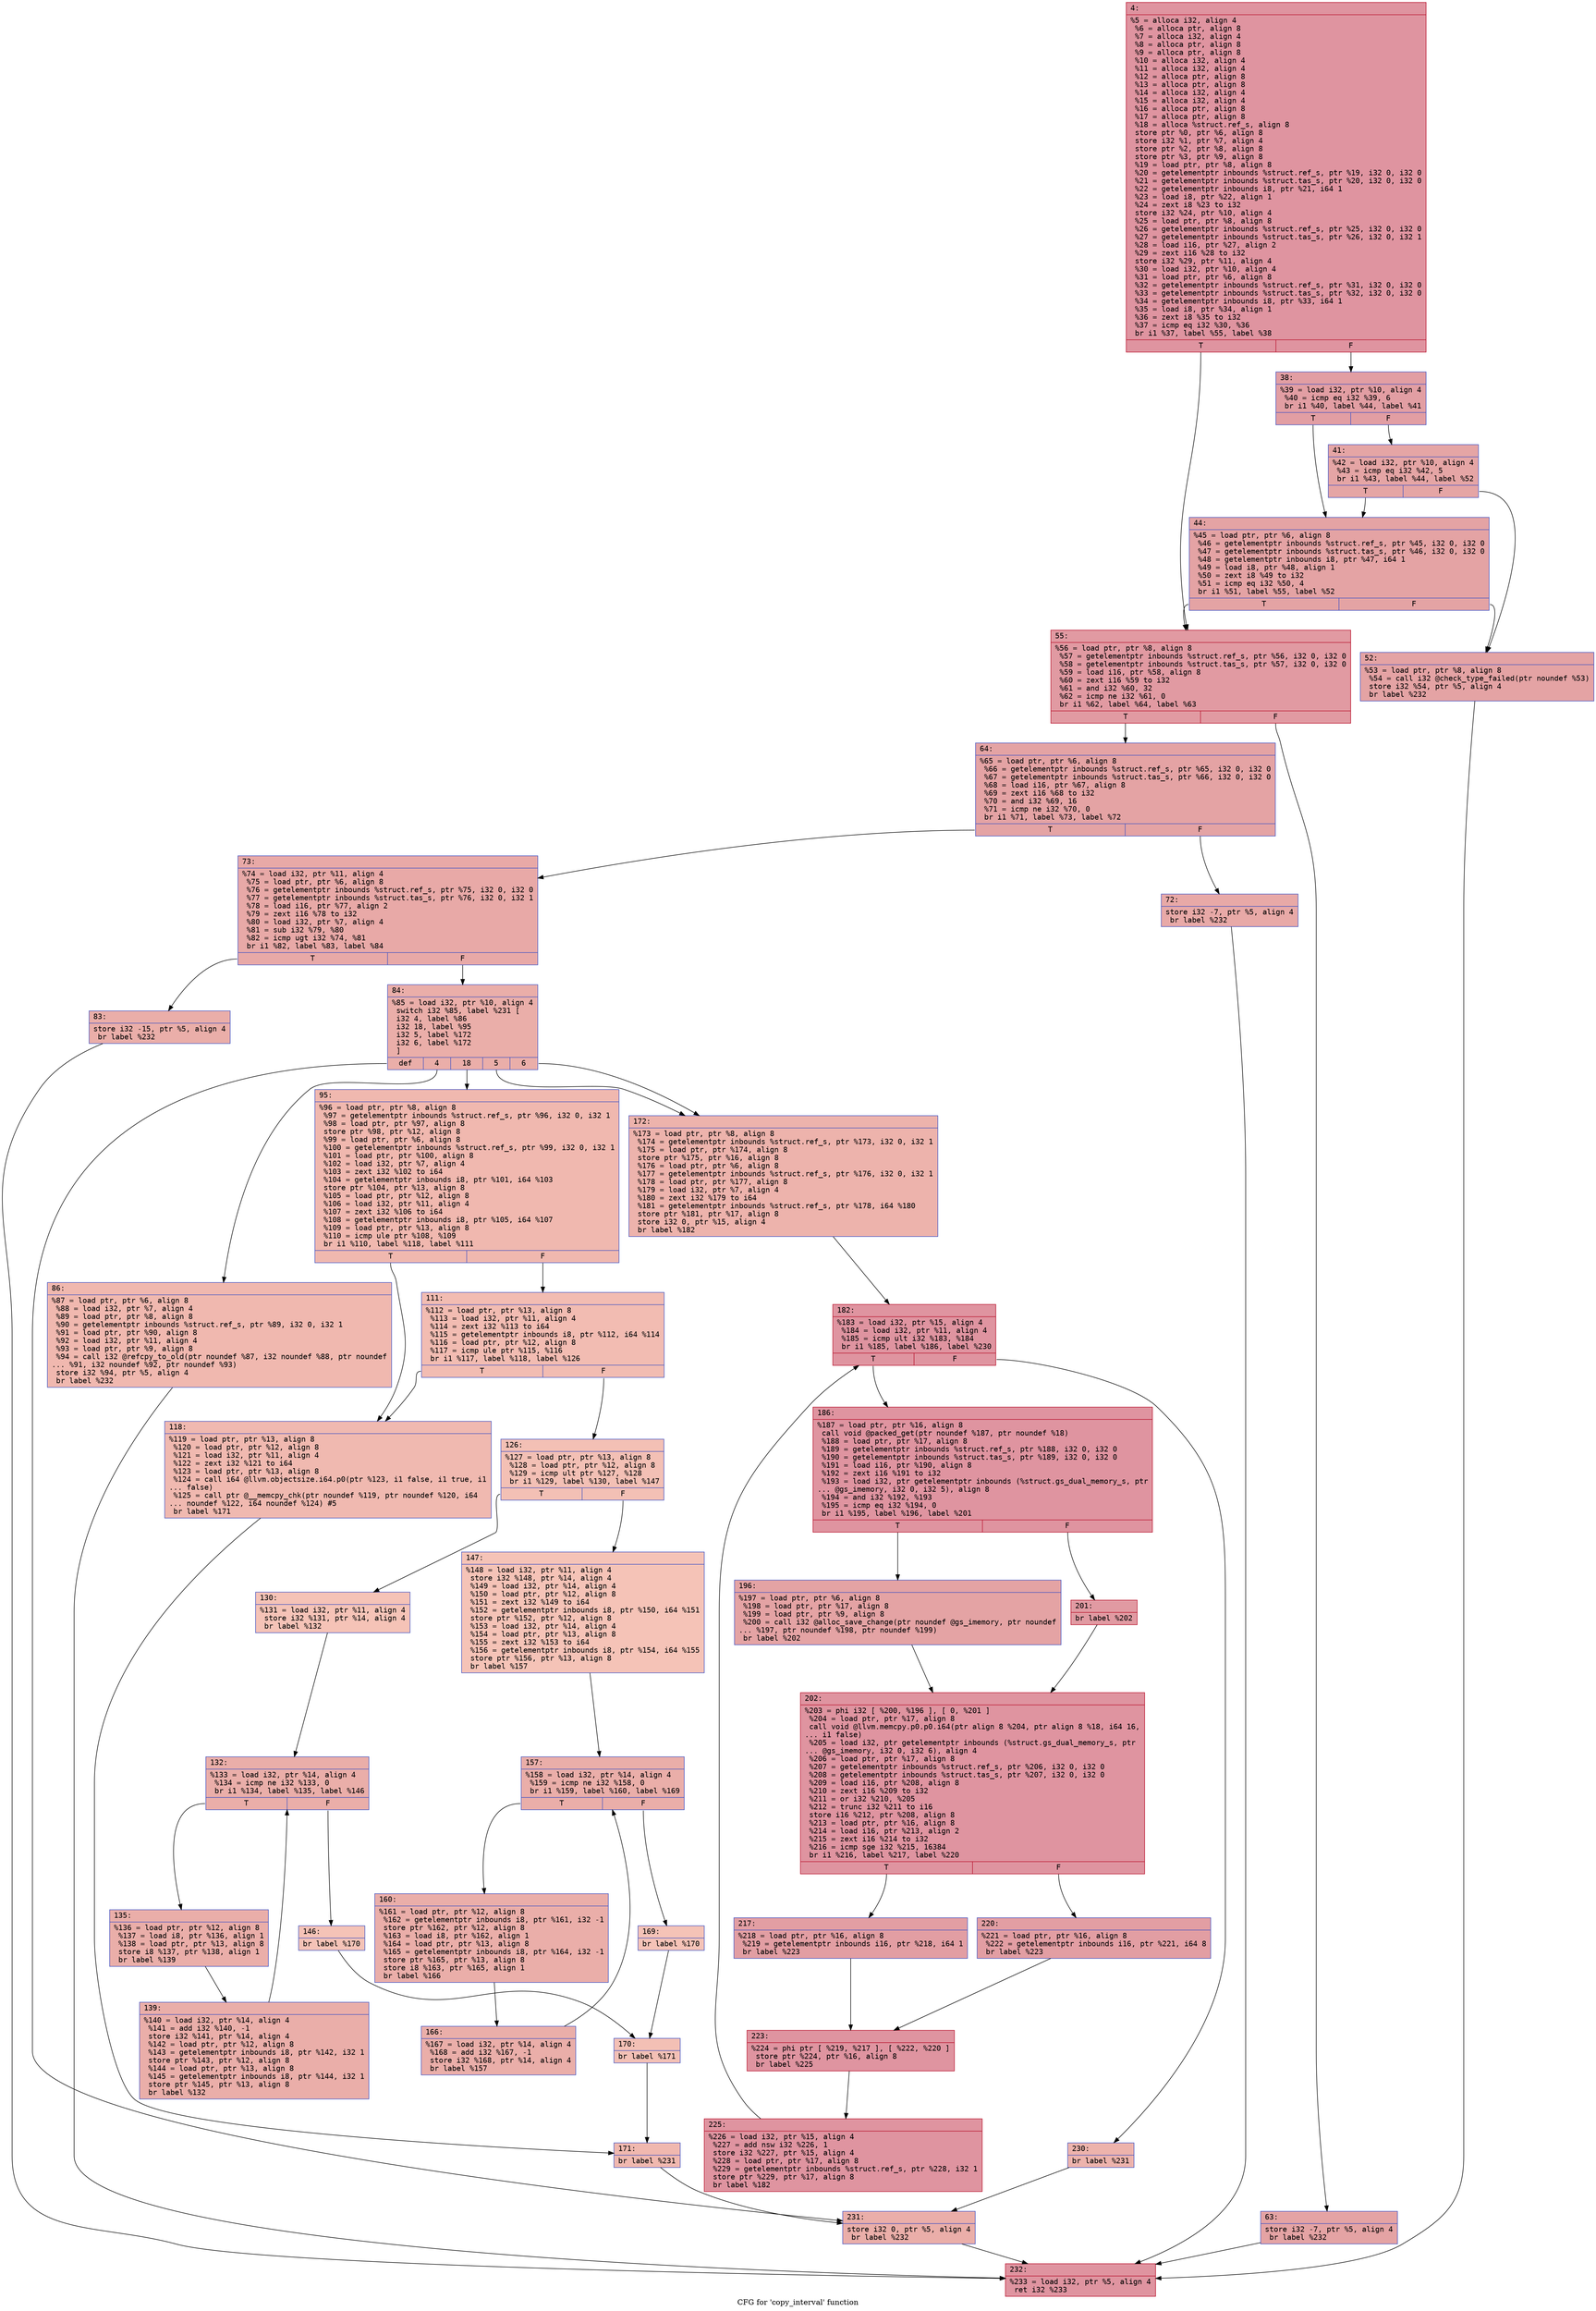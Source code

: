 digraph "CFG for 'copy_interval' function" {
	label="CFG for 'copy_interval' function";

	Node0x6000037f2260 [shape=record,color="#b70d28ff", style=filled, fillcolor="#b70d2870" fontname="Courier",label="{4:\l|  %5 = alloca i32, align 4\l  %6 = alloca ptr, align 8\l  %7 = alloca i32, align 4\l  %8 = alloca ptr, align 8\l  %9 = alloca ptr, align 8\l  %10 = alloca i32, align 4\l  %11 = alloca i32, align 4\l  %12 = alloca ptr, align 8\l  %13 = alloca ptr, align 8\l  %14 = alloca i32, align 4\l  %15 = alloca i32, align 4\l  %16 = alloca ptr, align 8\l  %17 = alloca ptr, align 8\l  %18 = alloca %struct.ref_s, align 8\l  store ptr %0, ptr %6, align 8\l  store i32 %1, ptr %7, align 4\l  store ptr %2, ptr %8, align 8\l  store ptr %3, ptr %9, align 8\l  %19 = load ptr, ptr %8, align 8\l  %20 = getelementptr inbounds %struct.ref_s, ptr %19, i32 0, i32 0\l  %21 = getelementptr inbounds %struct.tas_s, ptr %20, i32 0, i32 0\l  %22 = getelementptr inbounds i8, ptr %21, i64 1\l  %23 = load i8, ptr %22, align 1\l  %24 = zext i8 %23 to i32\l  store i32 %24, ptr %10, align 4\l  %25 = load ptr, ptr %8, align 8\l  %26 = getelementptr inbounds %struct.ref_s, ptr %25, i32 0, i32 0\l  %27 = getelementptr inbounds %struct.tas_s, ptr %26, i32 0, i32 1\l  %28 = load i16, ptr %27, align 2\l  %29 = zext i16 %28 to i32\l  store i32 %29, ptr %11, align 4\l  %30 = load i32, ptr %10, align 4\l  %31 = load ptr, ptr %6, align 8\l  %32 = getelementptr inbounds %struct.ref_s, ptr %31, i32 0, i32 0\l  %33 = getelementptr inbounds %struct.tas_s, ptr %32, i32 0, i32 0\l  %34 = getelementptr inbounds i8, ptr %33, i64 1\l  %35 = load i8, ptr %34, align 1\l  %36 = zext i8 %35 to i32\l  %37 = icmp eq i32 %30, %36\l  br i1 %37, label %55, label %38\l|{<s0>T|<s1>F}}"];
	Node0x6000037f2260:s0 -> Node0x6000037f23f0[tooltip="4 -> 55\nProbability 50.00%" ];
	Node0x6000037f2260:s1 -> Node0x6000037f22b0[tooltip="4 -> 38\nProbability 50.00%" ];
	Node0x6000037f22b0 [shape=record,color="#3d50c3ff", style=filled, fillcolor="#be242e70" fontname="Courier",label="{38:\l|  %39 = load i32, ptr %10, align 4\l  %40 = icmp eq i32 %39, 6\l  br i1 %40, label %44, label %41\l|{<s0>T|<s1>F}}"];
	Node0x6000037f22b0:s0 -> Node0x6000037f2350[tooltip="38 -> 44\nProbability 50.00%" ];
	Node0x6000037f22b0:s1 -> Node0x6000037f2300[tooltip="38 -> 41\nProbability 50.00%" ];
	Node0x6000037f2300 [shape=record,color="#3d50c3ff", style=filled, fillcolor="#c5333470" fontname="Courier",label="{41:\l|  %42 = load i32, ptr %10, align 4\l  %43 = icmp eq i32 %42, 5\l  br i1 %43, label %44, label %52\l|{<s0>T|<s1>F}}"];
	Node0x6000037f2300:s0 -> Node0x6000037f2350[tooltip="41 -> 44\nProbability 50.00%" ];
	Node0x6000037f2300:s1 -> Node0x6000037f23a0[tooltip="41 -> 52\nProbability 50.00%" ];
	Node0x6000037f2350 [shape=record,color="#3d50c3ff", style=filled, fillcolor="#c32e3170" fontname="Courier",label="{44:\l|  %45 = load ptr, ptr %6, align 8\l  %46 = getelementptr inbounds %struct.ref_s, ptr %45, i32 0, i32 0\l  %47 = getelementptr inbounds %struct.tas_s, ptr %46, i32 0, i32 0\l  %48 = getelementptr inbounds i8, ptr %47, i64 1\l  %49 = load i8, ptr %48, align 1\l  %50 = zext i8 %49 to i32\l  %51 = icmp eq i32 %50, 4\l  br i1 %51, label %55, label %52\l|{<s0>T|<s1>F}}"];
	Node0x6000037f2350:s0 -> Node0x6000037f23f0[tooltip="44 -> 55\nProbability 50.00%" ];
	Node0x6000037f2350:s1 -> Node0x6000037f23a0[tooltip="44 -> 52\nProbability 50.00%" ];
	Node0x6000037f23a0 [shape=record,color="#3d50c3ff", style=filled, fillcolor="#c32e3170" fontname="Courier",label="{52:\l|  %53 = load ptr, ptr %8, align 8\l  %54 = call i32 @check_type_failed(ptr noundef %53)\l  store i32 %54, ptr %5, align 4\l  br label %232\l}"];
	Node0x6000037f23a0 -> Node0x6000037f2f30[tooltip="52 -> 232\nProbability 100.00%" ];
	Node0x6000037f23f0 [shape=record,color="#b70d28ff", style=filled, fillcolor="#bb1b2c70" fontname="Courier",label="{55:\l|  %56 = load ptr, ptr %8, align 8\l  %57 = getelementptr inbounds %struct.ref_s, ptr %56, i32 0, i32 0\l  %58 = getelementptr inbounds %struct.tas_s, ptr %57, i32 0, i32 0\l  %59 = load i16, ptr %58, align 8\l  %60 = zext i16 %59 to i32\l  %61 = and i32 %60, 32\l  %62 = icmp ne i32 %61, 0\l  br i1 %62, label %64, label %63\l|{<s0>T|<s1>F}}"];
	Node0x6000037f23f0:s0 -> Node0x6000037f2490[tooltip="55 -> 64\nProbability 50.00%" ];
	Node0x6000037f23f0:s1 -> Node0x6000037f2440[tooltip="55 -> 63\nProbability 50.00%" ];
	Node0x6000037f2440 [shape=record,color="#3d50c3ff", style=filled, fillcolor="#c32e3170" fontname="Courier",label="{63:\l|  store i32 -7, ptr %5, align 4\l  br label %232\l}"];
	Node0x6000037f2440 -> Node0x6000037f2f30[tooltip="63 -> 232\nProbability 100.00%" ];
	Node0x6000037f2490 [shape=record,color="#3d50c3ff", style=filled, fillcolor="#c32e3170" fontname="Courier",label="{64:\l|  %65 = load ptr, ptr %6, align 8\l  %66 = getelementptr inbounds %struct.ref_s, ptr %65, i32 0, i32 0\l  %67 = getelementptr inbounds %struct.tas_s, ptr %66, i32 0, i32 0\l  %68 = load i16, ptr %67, align 8\l  %69 = zext i16 %68 to i32\l  %70 = and i32 %69, 16\l  %71 = icmp ne i32 %70, 0\l  br i1 %71, label %73, label %72\l|{<s0>T|<s1>F}}"];
	Node0x6000037f2490:s0 -> Node0x6000037f2530[tooltip="64 -> 73\nProbability 50.00%" ];
	Node0x6000037f2490:s1 -> Node0x6000037f24e0[tooltip="64 -> 72\nProbability 50.00%" ];
	Node0x6000037f24e0 [shape=record,color="#3d50c3ff", style=filled, fillcolor="#ca3b3770" fontname="Courier",label="{72:\l|  store i32 -7, ptr %5, align 4\l  br label %232\l}"];
	Node0x6000037f24e0 -> Node0x6000037f2f30[tooltip="72 -> 232\nProbability 100.00%" ];
	Node0x6000037f2530 [shape=record,color="#3d50c3ff", style=filled, fillcolor="#ca3b3770" fontname="Courier",label="{73:\l|  %74 = load i32, ptr %11, align 4\l  %75 = load ptr, ptr %6, align 8\l  %76 = getelementptr inbounds %struct.ref_s, ptr %75, i32 0, i32 0\l  %77 = getelementptr inbounds %struct.tas_s, ptr %76, i32 0, i32 1\l  %78 = load i16, ptr %77, align 2\l  %79 = zext i16 %78 to i32\l  %80 = load i32, ptr %7, align 4\l  %81 = sub i32 %79, %80\l  %82 = icmp ugt i32 %74, %81\l  br i1 %82, label %83, label %84\l|{<s0>T|<s1>F}}"];
	Node0x6000037f2530:s0 -> Node0x6000037f2580[tooltip="73 -> 83\nProbability 50.00%" ];
	Node0x6000037f2530:s1 -> Node0x6000037f25d0[tooltip="73 -> 84\nProbability 50.00%" ];
	Node0x6000037f2580 [shape=record,color="#3d50c3ff", style=filled, fillcolor="#d0473d70" fontname="Courier",label="{83:\l|  store i32 -15, ptr %5, align 4\l  br label %232\l}"];
	Node0x6000037f2580 -> Node0x6000037f2f30[tooltip="83 -> 232\nProbability 100.00%" ];
	Node0x6000037f25d0 [shape=record,color="#3d50c3ff", style=filled, fillcolor="#d0473d70" fontname="Courier",label="{84:\l|  %85 = load i32, ptr %10, align 4\l  switch i32 %85, label %231 [\l    i32 4, label %86\l    i32 18, label %95\l    i32 5, label %172\l    i32 6, label %172\l  ]\l|{<s0>def|<s1>4|<s2>18|<s3>5|<s4>6}}"];
	Node0x6000037f25d0:s0 -> Node0x6000037f2ee0[tooltip="84 -> 231\nProbability 20.00%" ];
	Node0x6000037f25d0:s1 -> Node0x6000037f2620[tooltip="84 -> 86\nProbability 20.00%" ];
	Node0x6000037f25d0:s2 -> Node0x6000037f2670[tooltip="84 -> 95\nProbability 20.00%" ];
	Node0x6000037f25d0:s3 -> Node0x6000037f2b70[tooltip="84 -> 172\nProbability 40.00%" ];
	Node0x6000037f25d0:s4 -> Node0x6000037f2b70[tooltip="84 -> 172\nProbability 40.00%" ];
	Node0x6000037f2620 [shape=record,color="#3d50c3ff", style=filled, fillcolor="#dc5d4a70" fontname="Courier",label="{86:\l|  %87 = load ptr, ptr %6, align 8\l  %88 = load i32, ptr %7, align 4\l  %89 = load ptr, ptr %8, align 8\l  %90 = getelementptr inbounds %struct.ref_s, ptr %89, i32 0, i32 1\l  %91 = load ptr, ptr %90, align 8\l  %92 = load i32, ptr %11, align 4\l  %93 = load ptr, ptr %9, align 8\l  %94 = call i32 @refcpy_to_old(ptr noundef %87, i32 noundef %88, ptr noundef\l... %91, i32 noundef %92, ptr noundef %93)\l  store i32 %94, ptr %5, align 4\l  br label %232\l}"];
	Node0x6000037f2620 -> Node0x6000037f2f30[tooltip="86 -> 232\nProbability 100.00%" ];
	Node0x6000037f2670 [shape=record,color="#3d50c3ff", style=filled, fillcolor="#dc5d4a70" fontname="Courier",label="{95:\l|  %96 = load ptr, ptr %8, align 8\l  %97 = getelementptr inbounds %struct.ref_s, ptr %96, i32 0, i32 1\l  %98 = load ptr, ptr %97, align 8\l  store ptr %98, ptr %12, align 8\l  %99 = load ptr, ptr %6, align 8\l  %100 = getelementptr inbounds %struct.ref_s, ptr %99, i32 0, i32 1\l  %101 = load ptr, ptr %100, align 8\l  %102 = load i32, ptr %7, align 4\l  %103 = zext i32 %102 to i64\l  %104 = getelementptr inbounds i8, ptr %101, i64 %103\l  store ptr %104, ptr %13, align 8\l  %105 = load ptr, ptr %12, align 8\l  %106 = load i32, ptr %11, align 4\l  %107 = zext i32 %106 to i64\l  %108 = getelementptr inbounds i8, ptr %105, i64 %107\l  %109 = load ptr, ptr %13, align 8\l  %110 = icmp ule ptr %108, %109\l  br i1 %110, label %118, label %111\l|{<s0>T|<s1>F}}"];
	Node0x6000037f2670:s0 -> Node0x6000037f2710[tooltip="95 -> 118\nProbability 50.00%" ];
	Node0x6000037f2670:s1 -> Node0x6000037f26c0[tooltip="95 -> 111\nProbability 50.00%" ];
	Node0x6000037f26c0 [shape=record,color="#3d50c3ff", style=filled, fillcolor="#e1675170" fontname="Courier",label="{111:\l|  %112 = load ptr, ptr %13, align 8\l  %113 = load i32, ptr %11, align 4\l  %114 = zext i32 %113 to i64\l  %115 = getelementptr inbounds i8, ptr %112, i64 %114\l  %116 = load ptr, ptr %12, align 8\l  %117 = icmp ule ptr %115, %116\l  br i1 %117, label %118, label %126\l|{<s0>T|<s1>F}}"];
	Node0x6000037f26c0:s0 -> Node0x6000037f2710[tooltip="111 -> 118\nProbability 50.00%" ];
	Node0x6000037f26c0:s1 -> Node0x6000037f2760[tooltip="111 -> 126\nProbability 50.00%" ];
	Node0x6000037f2710 [shape=record,color="#3d50c3ff", style=filled, fillcolor="#de614d70" fontname="Courier",label="{118:\l|  %119 = load ptr, ptr %13, align 8\l  %120 = load ptr, ptr %12, align 8\l  %121 = load i32, ptr %11, align 4\l  %122 = zext i32 %121 to i64\l  %123 = load ptr, ptr %13, align 8\l  %124 = call i64 @llvm.objectsize.i64.p0(ptr %123, i1 false, i1 true, i1\l... false)\l  %125 = call ptr @__memcpy_chk(ptr noundef %119, ptr noundef %120, i64\l... noundef %122, i64 noundef %124) #5\l  br label %171\l}"];
	Node0x6000037f2710 -> Node0x6000037f2b20[tooltip="118 -> 171\nProbability 100.00%" ];
	Node0x6000037f2760 [shape=record,color="#3d50c3ff", style=filled, fillcolor="#e5705870" fontname="Courier",label="{126:\l|  %127 = load ptr, ptr %13, align 8\l  %128 = load ptr, ptr %12, align 8\l  %129 = icmp ult ptr %127, %128\l  br i1 %129, label %130, label %147\l|{<s0>T|<s1>F}}"];
	Node0x6000037f2760:s0 -> Node0x6000037f27b0[tooltip="126 -> 130\nProbability 50.00%" ];
	Node0x6000037f2760:s1 -> Node0x6000037f2940[tooltip="126 -> 147\nProbability 50.00%" ];
	Node0x6000037f27b0 [shape=record,color="#3d50c3ff", style=filled, fillcolor="#e8765c70" fontname="Courier",label="{130:\l|  %131 = load i32, ptr %11, align 4\l  store i32 %131, ptr %14, align 4\l  br label %132\l}"];
	Node0x6000037f27b0 -> Node0x6000037f2800[tooltip="130 -> 132\nProbability 100.00%" ];
	Node0x6000037f2800 [shape=record,color="#3d50c3ff", style=filled, fillcolor="#d0473d70" fontname="Courier",label="{132:\l|  %133 = load i32, ptr %14, align 4\l  %134 = icmp ne i32 %133, 0\l  br i1 %134, label %135, label %146\l|{<s0>T|<s1>F}}"];
	Node0x6000037f2800:s0 -> Node0x6000037f2850[tooltip="132 -> 135\nProbability 96.88%" ];
	Node0x6000037f2800:s1 -> Node0x6000037f28f0[tooltip="132 -> 146\nProbability 3.12%" ];
	Node0x6000037f2850 [shape=record,color="#3d50c3ff", style=filled, fillcolor="#d0473d70" fontname="Courier",label="{135:\l|  %136 = load ptr, ptr %12, align 8\l  %137 = load i8, ptr %136, align 1\l  %138 = load ptr, ptr %13, align 8\l  store i8 %137, ptr %138, align 1\l  br label %139\l}"];
	Node0x6000037f2850 -> Node0x6000037f28a0[tooltip="135 -> 139\nProbability 100.00%" ];
	Node0x6000037f28a0 [shape=record,color="#3d50c3ff", style=filled, fillcolor="#d0473d70" fontname="Courier",label="{139:\l|  %140 = load i32, ptr %14, align 4\l  %141 = add i32 %140, -1\l  store i32 %141, ptr %14, align 4\l  %142 = load ptr, ptr %12, align 8\l  %143 = getelementptr inbounds i8, ptr %142, i32 1\l  store ptr %143, ptr %12, align 8\l  %144 = load ptr, ptr %13, align 8\l  %145 = getelementptr inbounds i8, ptr %144, i32 1\l  store ptr %145, ptr %13, align 8\l  br label %132\l}"];
	Node0x6000037f28a0 -> Node0x6000037f2800[tooltip="139 -> 132\nProbability 100.00%" ];
	Node0x6000037f28f0 [shape=record,color="#3d50c3ff", style=filled, fillcolor="#e8765c70" fontname="Courier",label="{146:\l|  br label %170\l}"];
	Node0x6000037f28f0 -> Node0x6000037f2ad0[tooltip="146 -> 170\nProbability 100.00%" ];
	Node0x6000037f2940 [shape=record,color="#3d50c3ff", style=filled, fillcolor="#e8765c70" fontname="Courier",label="{147:\l|  %148 = load i32, ptr %11, align 4\l  store i32 %148, ptr %14, align 4\l  %149 = load i32, ptr %14, align 4\l  %150 = load ptr, ptr %12, align 8\l  %151 = zext i32 %149 to i64\l  %152 = getelementptr inbounds i8, ptr %150, i64 %151\l  store ptr %152, ptr %12, align 8\l  %153 = load i32, ptr %14, align 4\l  %154 = load ptr, ptr %13, align 8\l  %155 = zext i32 %153 to i64\l  %156 = getelementptr inbounds i8, ptr %154, i64 %155\l  store ptr %156, ptr %13, align 8\l  br label %157\l}"];
	Node0x6000037f2940 -> Node0x6000037f2990[tooltip="147 -> 157\nProbability 100.00%" ];
	Node0x6000037f2990 [shape=record,color="#3d50c3ff", style=filled, fillcolor="#d0473d70" fontname="Courier",label="{157:\l|  %158 = load i32, ptr %14, align 4\l  %159 = icmp ne i32 %158, 0\l  br i1 %159, label %160, label %169\l|{<s0>T|<s1>F}}"];
	Node0x6000037f2990:s0 -> Node0x6000037f29e0[tooltip="157 -> 160\nProbability 96.88%" ];
	Node0x6000037f2990:s1 -> Node0x6000037f2a80[tooltip="157 -> 169\nProbability 3.12%" ];
	Node0x6000037f29e0 [shape=record,color="#3d50c3ff", style=filled, fillcolor="#d0473d70" fontname="Courier",label="{160:\l|  %161 = load ptr, ptr %12, align 8\l  %162 = getelementptr inbounds i8, ptr %161, i32 -1\l  store ptr %162, ptr %12, align 8\l  %163 = load i8, ptr %162, align 1\l  %164 = load ptr, ptr %13, align 8\l  %165 = getelementptr inbounds i8, ptr %164, i32 -1\l  store ptr %165, ptr %13, align 8\l  store i8 %163, ptr %165, align 1\l  br label %166\l}"];
	Node0x6000037f29e0 -> Node0x6000037f2a30[tooltip="160 -> 166\nProbability 100.00%" ];
	Node0x6000037f2a30 [shape=record,color="#3d50c3ff", style=filled, fillcolor="#d0473d70" fontname="Courier",label="{166:\l|  %167 = load i32, ptr %14, align 4\l  %168 = add i32 %167, -1\l  store i32 %168, ptr %14, align 4\l  br label %157\l}"];
	Node0x6000037f2a30 -> Node0x6000037f2990[tooltip="166 -> 157\nProbability 100.00%" ];
	Node0x6000037f2a80 [shape=record,color="#3d50c3ff", style=filled, fillcolor="#e8765c70" fontname="Courier",label="{169:\l|  br label %170\l}"];
	Node0x6000037f2a80 -> Node0x6000037f2ad0[tooltip="169 -> 170\nProbability 100.00%" ];
	Node0x6000037f2ad0 [shape=record,color="#3d50c3ff", style=filled, fillcolor="#e5705870" fontname="Courier",label="{170:\l|  br label %171\l}"];
	Node0x6000037f2ad0 -> Node0x6000037f2b20[tooltip="170 -> 171\nProbability 100.00%" ];
	Node0x6000037f2b20 [shape=record,color="#3d50c3ff", style=filled, fillcolor="#dc5d4a70" fontname="Courier",label="{171:\l|  br label %231\l}"];
	Node0x6000037f2b20 -> Node0x6000037f2ee0[tooltip="171 -> 231\nProbability 100.00%" ];
	Node0x6000037f2b70 [shape=record,color="#3d50c3ff", style=filled, fillcolor="#d6524470" fontname="Courier",label="{172:\l|  %173 = load ptr, ptr %8, align 8\l  %174 = getelementptr inbounds %struct.ref_s, ptr %173, i32 0, i32 1\l  %175 = load ptr, ptr %174, align 8\l  store ptr %175, ptr %16, align 8\l  %176 = load ptr, ptr %6, align 8\l  %177 = getelementptr inbounds %struct.ref_s, ptr %176, i32 0, i32 1\l  %178 = load ptr, ptr %177, align 8\l  %179 = load i32, ptr %7, align 4\l  %180 = zext i32 %179 to i64\l  %181 = getelementptr inbounds %struct.ref_s, ptr %178, i64 %180\l  store ptr %181, ptr %17, align 8\l  store i32 0, ptr %15, align 4\l  br label %182\l}"];
	Node0x6000037f2b70 -> Node0x6000037f2bc0[tooltip="172 -> 182\nProbability 100.00%" ];
	Node0x6000037f2bc0 [shape=record,color="#b70d28ff", style=filled, fillcolor="#b70d2870" fontname="Courier",label="{182:\l|  %183 = load i32, ptr %15, align 4\l  %184 = load i32, ptr %11, align 4\l  %185 = icmp ult i32 %183, %184\l  br i1 %185, label %186, label %230\l|{<s0>T|<s1>F}}"];
	Node0x6000037f2bc0:s0 -> Node0x6000037f2c10[tooltip="182 -> 186\nProbability 96.88%" ];
	Node0x6000037f2bc0:s1 -> Node0x6000037f2e90[tooltip="182 -> 230\nProbability 3.12%" ];
	Node0x6000037f2c10 [shape=record,color="#b70d28ff", style=filled, fillcolor="#b70d2870" fontname="Courier",label="{186:\l|  %187 = load ptr, ptr %16, align 8\l  call void @packed_get(ptr noundef %187, ptr noundef %18)\l  %188 = load ptr, ptr %17, align 8\l  %189 = getelementptr inbounds %struct.ref_s, ptr %188, i32 0, i32 0\l  %190 = getelementptr inbounds %struct.tas_s, ptr %189, i32 0, i32 0\l  %191 = load i16, ptr %190, align 8\l  %192 = zext i16 %191 to i32\l  %193 = load i32, ptr getelementptr inbounds (%struct.gs_dual_memory_s, ptr\l... @gs_imemory, i32 0, i32 5), align 8\l  %194 = and i32 %192, %193\l  %195 = icmp eq i32 %194, 0\l  br i1 %195, label %196, label %201\l|{<s0>T|<s1>F}}"];
	Node0x6000037f2c10:s0 -> Node0x6000037f2c60[tooltip="186 -> 196\nProbability 37.50%" ];
	Node0x6000037f2c10:s1 -> Node0x6000037f2cb0[tooltip="186 -> 201\nProbability 62.50%" ];
	Node0x6000037f2c60 [shape=record,color="#3d50c3ff", style=filled, fillcolor="#c32e3170" fontname="Courier",label="{196:\l|  %197 = load ptr, ptr %6, align 8\l  %198 = load ptr, ptr %17, align 8\l  %199 = load ptr, ptr %9, align 8\l  %200 = call i32 @alloc_save_change(ptr noundef @gs_imemory, ptr noundef\l... %197, ptr noundef %198, ptr noundef %199)\l  br label %202\l}"];
	Node0x6000037f2c60 -> Node0x6000037f2d00[tooltip="196 -> 202\nProbability 100.00%" ];
	Node0x6000037f2cb0 [shape=record,color="#b70d28ff", style=filled, fillcolor="#bb1b2c70" fontname="Courier",label="{201:\l|  br label %202\l}"];
	Node0x6000037f2cb0 -> Node0x6000037f2d00[tooltip="201 -> 202\nProbability 100.00%" ];
	Node0x6000037f2d00 [shape=record,color="#b70d28ff", style=filled, fillcolor="#b70d2870" fontname="Courier",label="{202:\l|  %203 = phi i32 [ %200, %196 ], [ 0, %201 ]\l  %204 = load ptr, ptr %17, align 8\l  call void @llvm.memcpy.p0.p0.i64(ptr align 8 %204, ptr align 8 %18, i64 16,\l... i1 false)\l  %205 = load i32, ptr getelementptr inbounds (%struct.gs_dual_memory_s, ptr\l... @gs_imemory, i32 0, i32 6), align 4\l  %206 = load ptr, ptr %17, align 8\l  %207 = getelementptr inbounds %struct.ref_s, ptr %206, i32 0, i32 0\l  %208 = getelementptr inbounds %struct.tas_s, ptr %207, i32 0, i32 0\l  %209 = load i16, ptr %208, align 8\l  %210 = zext i16 %209 to i32\l  %211 = or i32 %210, %205\l  %212 = trunc i32 %211 to i16\l  store i16 %212, ptr %208, align 8\l  %213 = load ptr, ptr %16, align 8\l  %214 = load i16, ptr %213, align 2\l  %215 = zext i16 %214 to i32\l  %216 = icmp sge i32 %215, 16384\l  br i1 %216, label %217, label %220\l|{<s0>T|<s1>F}}"];
	Node0x6000037f2d00:s0 -> Node0x6000037f2d50[tooltip="202 -> 217\nProbability 50.00%" ];
	Node0x6000037f2d00:s1 -> Node0x6000037f2da0[tooltip="202 -> 220\nProbability 50.00%" ];
	Node0x6000037f2d50 [shape=record,color="#3d50c3ff", style=filled, fillcolor="#be242e70" fontname="Courier",label="{217:\l|  %218 = load ptr, ptr %16, align 8\l  %219 = getelementptr inbounds i16, ptr %218, i64 1\l  br label %223\l}"];
	Node0x6000037f2d50 -> Node0x6000037f2df0[tooltip="217 -> 223\nProbability 100.00%" ];
	Node0x6000037f2da0 [shape=record,color="#3d50c3ff", style=filled, fillcolor="#be242e70" fontname="Courier",label="{220:\l|  %221 = load ptr, ptr %16, align 8\l  %222 = getelementptr inbounds i16, ptr %221, i64 8\l  br label %223\l}"];
	Node0x6000037f2da0 -> Node0x6000037f2df0[tooltip="220 -> 223\nProbability 100.00%" ];
	Node0x6000037f2df0 [shape=record,color="#b70d28ff", style=filled, fillcolor="#b70d2870" fontname="Courier",label="{223:\l|  %224 = phi ptr [ %219, %217 ], [ %222, %220 ]\l  store ptr %224, ptr %16, align 8\l  br label %225\l}"];
	Node0x6000037f2df0 -> Node0x6000037f2e40[tooltip="223 -> 225\nProbability 100.00%" ];
	Node0x6000037f2e40 [shape=record,color="#b70d28ff", style=filled, fillcolor="#b70d2870" fontname="Courier",label="{225:\l|  %226 = load i32, ptr %15, align 4\l  %227 = add nsw i32 %226, 1\l  store i32 %227, ptr %15, align 4\l  %228 = load ptr, ptr %17, align 8\l  %229 = getelementptr inbounds %struct.ref_s, ptr %228, i32 1\l  store ptr %229, ptr %17, align 8\l  br label %182\l}"];
	Node0x6000037f2e40 -> Node0x6000037f2bc0[tooltip="225 -> 182\nProbability 100.00%" ];
	Node0x6000037f2e90 [shape=record,color="#3d50c3ff", style=filled, fillcolor="#d6524470" fontname="Courier",label="{230:\l|  br label %231\l}"];
	Node0x6000037f2e90 -> Node0x6000037f2ee0[tooltip="230 -> 231\nProbability 100.00%" ];
	Node0x6000037f2ee0 [shape=record,color="#3d50c3ff", style=filled, fillcolor="#d0473d70" fontname="Courier",label="{231:\l|  store i32 0, ptr %5, align 4\l  br label %232\l}"];
	Node0x6000037f2ee0 -> Node0x6000037f2f30[tooltip="231 -> 232\nProbability 100.00%" ];
	Node0x6000037f2f30 [shape=record,color="#b70d28ff", style=filled, fillcolor="#b70d2870" fontname="Courier",label="{232:\l|  %233 = load i32, ptr %5, align 4\l  ret i32 %233\l}"];
}
